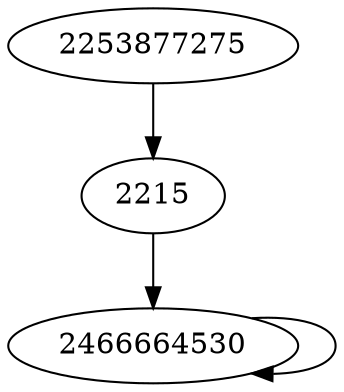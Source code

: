digraph  {
2466664530;
2253877275;
2215;
2466664530 -> 2466664530;
2253877275 -> 2215;
2215 -> 2466664530;
}
